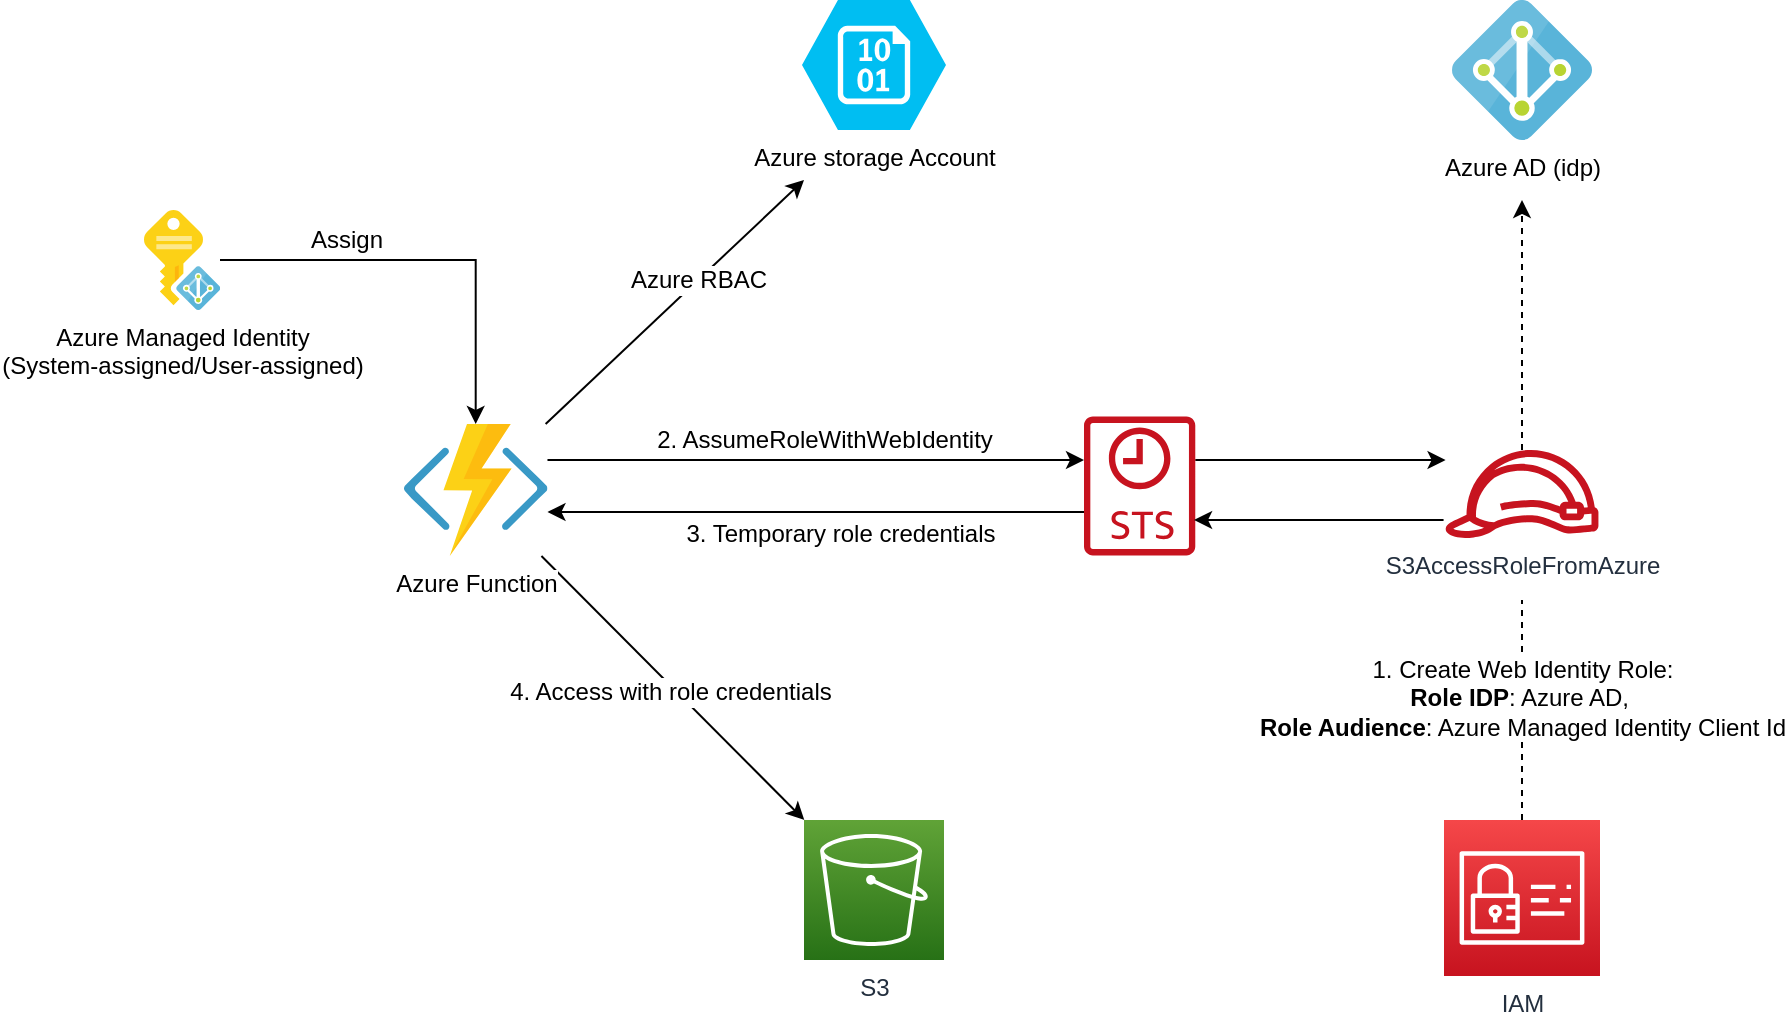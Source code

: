 <mxfile version="12.4.8" type="device"><diagram id="BOXqlYQx--I0egGYvTE-" name="Page-2"><mxGraphModel dx="2170" dy="801" grid="1" gridSize="10" guides="1" tooltips="1" connect="1" arrows="1" fold="1" page="1" pageScale="1" pageWidth="827" pageHeight="1169" math="0" shadow="0"><root><mxCell id="qNcQoXRBneLYPb2jq_LC-0"/><mxCell id="qNcQoXRBneLYPb2jq_LC-1" parent="qNcQoXRBneLYPb2jq_LC-0"/><mxCell id="qNcQoXRBneLYPb2jq_LC-10" style="edgeStyle=orthogonalEdgeStyle;rounded=0;orthogonalLoop=1;jettySize=auto;html=1;" edge="1" parent="qNcQoXRBneLYPb2jq_LC-1" source="qNcQoXRBneLYPb2jq_LC-2" target="qNcQoXRBneLYPb2jq_LC-7"><mxGeometry relative="1" as="geometry"><Array as="points"><mxPoint x="-60" y="250"/><mxPoint x="-60" y="250"/></Array></mxGeometry></mxCell><mxCell id="qNcQoXRBneLYPb2jq_LC-23" value="2. AssumeRoleWithWebIdentity" style="text;html=1;align=center;verticalAlign=middle;resizable=0;points=[];labelBackgroundColor=#ffffff;" vertex="1" connectable="0" parent="qNcQoXRBneLYPb2jq_LC-10"><mxGeometry x="-0.152" y="3" relative="1" as="geometry"><mxPoint x="24.54" y="-7.05" as="offset"/></mxGeometry></mxCell><mxCell id="qNcQoXRBneLYPb2jq_LC-24" style="rounded=0;orthogonalLoop=1;jettySize=auto;html=1;endArrow=classic;endFill=1;startArrow=none;startFill=0;" edge="1" parent="qNcQoXRBneLYPb2jq_LC-1" source="qNcQoXRBneLYPb2jq_LC-2" target="qNcQoXRBneLYPb2jq_LC-6"><mxGeometry relative="1" as="geometry"/></mxCell><mxCell id="qNcQoXRBneLYPb2jq_LC-27" value="4. Access with role credentials" style="text;html=1;align=center;verticalAlign=middle;resizable=0;points=[];labelBackgroundColor=#ffffff;" vertex="1" connectable="0" parent="qNcQoXRBneLYPb2jq_LC-24"><mxGeometry x="-0.004" y="-2" relative="1" as="geometry"><mxPoint as="offset"/></mxGeometry></mxCell><mxCell id="qNcQoXRBneLYPb2jq_LC-31" style="rounded=0;orthogonalLoop=1;jettySize=auto;html=1;startArrow=none;startFill=0;endArrow=classic;endFill=1;" edge="1" parent="qNcQoXRBneLYPb2jq_LC-1" source="qNcQoXRBneLYPb2jq_LC-2"><mxGeometry relative="1" as="geometry"><mxPoint x="-70" y="110" as="targetPoint"/></mxGeometry></mxCell><mxCell id="qNcQoXRBneLYPb2jq_LC-32" value="Azure RBAC" style="text;html=1;align=center;verticalAlign=middle;resizable=0;points=[];labelBackgroundColor=#ffffff;" vertex="1" connectable="0" parent="qNcQoXRBneLYPb2jq_LC-31"><mxGeometry x="0.18" relative="1" as="geometry"><mxPoint as="offset"/></mxGeometry></mxCell><mxCell id="qNcQoXRBneLYPb2jq_LC-2" value="Azure Function" style="aspect=fixed;html=1;points=[];align=center;image;fontSize=12;image=img/lib/mscae/Functions.svg;" vertex="1" parent="qNcQoXRBneLYPb2jq_LC-1"><mxGeometry x="-270" y="232" width="71.74" height="66" as="geometry"/></mxCell><mxCell id="qNcQoXRBneLYPb2jq_LC-3" value="Azure AD (idp)" style="aspect=fixed;html=1;points=[];align=center;image;fontSize=12;image=img/lib/mscae/Active_Directory.svg;" vertex="1" parent="qNcQoXRBneLYPb2jq_LC-1"><mxGeometry x="254" y="20" width="70" height="70" as="geometry"/></mxCell><mxCell id="qNcQoXRBneLYPb2jq_LC-29" style="edgeStyle=orthogonalEdgeStyle;rounded=0;orthogonalLoop=1;jettySize=auto;html=1;startArrow=none;startFill=0;endArrow=classic;endFill=1;" edge="1" parent="qNcQoXRBneLYPb2jq_LC-1" source="qNcQoXRBneLYPb2jq_LC-4" target="qNcQoXRBneLYPb2jq_LC-2"><mxGeometry relative="1" as="geometry"><mxPoint x="-210" y="230" as="targetPoint"/></mxGeometry></mxCell><mxCell id="qNcQoXRBneLYPb2jq_LC-30" value="Assign" style="text;html=1;align=center;verticalAlign=middle;resizable=0;points=[];labelBackgroundColor=#ffffff;" vertex="1" connectable="0" parent="qNcQoXRBneLYPb2jq_LC-29"><mxGeometry x="-0.177" y="2" relative="1" as="geometry"><mxPoint x="-23.83" y="-8.33" as="offset"/></mxGeometry></mxCell><mxCell id="qNcQoXRBneLYPb2jq_LC-4" value="Azure Managed Identity&lt;br&gt;(System-assigned/User-assigned)" style="aspect=fixed;html=1;points=[];align=center;image;fontSize=12;image=img/lib/mscae/Managed_Identities.svg;" vertex="1" parent="qNcQoXRBneLYPb2jq_LC-1"><mxGeometry x="-400" y="125" width="38" height="50" as="geometry"/></mxCell><mxCell id="qNcQoXRBneLYPb2jq_LC-5" value="Azure storage Account" style="verticalLabelPosition=bottom;html=1;verticalAlign=top;align=center;strokeColor=none;fillColor=#00BEF2;shape=mxgraph.azure.storage_blob;" vertex="1" parent="qNcQoXRBneLYPb2jq_LC-1"><mxGeometry x="-71" y="20" width="72" height="65" as="geometry"/></mxCell><mxCell id="qNcQoXRBneLYPb2jq_LC-6" value="S3" style="outlineConnect=0;fontColor=#232F3E;gradientColor=#60A337;gradientDirection=north;fillColor=#277116;strokeColor=#ffffff;dashed=0;verticalLabelPosition=bottom;verticalAlign=top;align=center;html=1;fontSize=12;fontStyle=0;aspect=fixed;shape=mxgraph.aws4.resourceIcon;resIcon=mxgraph.aws4.s3;" vertex="1" parent="qNcQoXRBneLYPb2jq_LC-1"><mxGeometry x="-70" y="430" width="70" height="70" as="geometry"/></mxCell><mxCell id="qNcQoXRBneLYPb2jq_LC-11" style="edgeStyle=orthogonalEdgeStyle;rounded=0;orthogonalLoop=1;jettySize=auto;html=1;" edge="1" parent="qNcQoXRBneLYPb2jq_LC-1" source="qNcQoXRBneLYPb2jq_LC-7" target="qNcQoXRBneLYPb2jq_LC-9"><mxGeometry relative="1" as="geometry"><Array as="points"><mxPoint x="190" y="250"/><mxPoint x="190" y="250"/></Array></mxGeometry></mxCell><mxCell id="qNcQoXRBneLYPb2jq_LC-12" style="edgeStyle=orthogonalEdgeStyle;rounded=0;orthogonalLoop=1;jettySize=auto;html=1;" edge="1" parent="qNcQoXRBneLYPb2jq_LC-1" source="qNcQoXRBneLYPb2jq_LC-7" target="qNcQoXRBneLYPb2jq_LC-2"><mxGeometry relative="1" as="geometry"><Array as="points"><mxPoint x="-170" y="276"/><mxPoint x="-170" y="276"/></Array></mxGeometry></mxCell><mxCell id="qNcQoXRBneLYPb2jq_LC-22" value="3. Temporary role credentials" style="text;html=1;align=center;verticalAlign=middle;resizable=0;points=[];labelBackgroundColor=#ffffff;" vertex="1" connectable="0" parent="qNcQoXRBneLYPb2jq_LC-12"><mxGeometry x="-0.12" y="3" relative="1" as="geometry"><mxPoint x="-4" y="8.17" as="offset"/></mxGeometry></mxCell><mxCell id="qNcQoXRBneLYPb2jq_LC-7" value="" style="outlineConnect=0;fontColor=#232F3E;gradientColor=none;fillColor=#C7131F;strokeColor=none;dashed=0;verticalLabelPosition=bottom;verticalAlign=top;align=center;html=1;fontSize=12;fontStyle=0;aspect=fixed;pointerEvents=1;shape=mxgraph.aws4.sts_alternate;" vertex="1" parent="qNcQoXRBneLYPb2jq_LC-1"><mxGeometry x="70" y="228" width="55.64" height="70" as="geometry"/></mxCell><mxCell id="qNcQoXRBneLYPb2jq_LC-20" style="edgeStyle=orthogonalEdgeStyle;rounded=0;orthogonalLoop=1;jettySize=auto;html=1;endArrow=none;endFill=0;dashed=1;" edge="1" parent="qNcQoXRBneLYPb2jq_LC-1" source="qNcQoXRBneLYPb2jq_LC-8"><mxGeometry relative="1" as="geometry"><mxPoint x="289" y="320" as="targetPoint"/></mxGeometry></mxCell><mxCell id="qNcQoXRBneLYPb2jq_LC-28" value="1. Create Web Identity Role:&lt;br&gt;&lt;b&gt;Role IDP&lt;/b&gt;: Azure AD,&amp;nbsp;&lt;br&gt;&lt;b&gt;Role Audience&lt;/b&gt;: Azure Managed Identity Client Id" style="text;html=1;align=center;verticalAlign=middle;resizable=0;points=[];labelBackgroundColor=#ffffff;" vertex="1" connectable="0" parent="qNcQoXRBneLYPb2jq_LC-20"><mxGeometry x="0.586" y="-2" relative="1" as="geometry"><mxPoint x="-2" y="25.83" as="offset"/></mxGeometry></mxCell><mxCell id="qNcQoXRBneLYPb2jq_LC-8" value="IAM" style="outlineConnect=0;fontColor=#232F3E;gradientColor=#F54749;gradientDirection=north;fillColor=#C7131F;strokeColor=#ffffff;dashed=0;verticalLabelPosition=bottom;verticalAlign=top;align=center;html=1;fontSize=12;fontStyle=0;aspect=fixed;shape=mxgraph.aws4.resourceIcon;resIcon=mxgraph.aws4.identity_and_access_management;" vertex="1" parent="qNcQoXRBneLYPb2jq_LC-1"><mxGeometry x="250" y="430" width="78" height="78" as="geometry"/></mxCell><mxCell id="qNcQoXRBneLYPb2jq_LC-21" style="edgeStyle=orthogonalEdgeStyle;rounded=0;orthogonalLoop=1;jettySize=auto;html=1;dashed=1;" edge="1" parent="qNcQoXRBneLYPb2jq_LC-1" source="qNcQoXRBneLYPb2jq_LC-9"><mxGeometry relative="1" as="geometry"><mxPoint x="289" y="120" as="targetPoint"/></mxGeometry></mxCell><mxCell id="qNcQoXRBneLYPb2jq_LC-9" value="S3AccessRoleFromAzure" style="outlineConnect=0;fontColor=#232F3E;gradientColor=none;fillColor=#C7131F;strokeColor=none;dashed=0;verticalLabelPosition=bottom;verticalAlign=top;align=center;html=1;fontSize=12;fontStyle=0;aspect=fixed;pointerEvents=1;shape=mxgraph.aws4.role;" vertex="1" parent="qNcQoXRBneLYPb2jq_LC-1"><mxGeometry x="250.0" y="245" width="78" height="44" as="geometry"/></mxCell><mxCell id="qNcQoXRBneLYPb2jq_LC-26" style="edgeStyle=orthogonalEdgeStyle;rounded=0;orthogonalLoop=1;jettySize=auto;html=1;startArrow=classic;startFill=1;endArrow=none;endFill=0;" edge="1" parent="qNcQoXRBneLYPb2jq_LC-1"><mxGeometry relative="1" as="geometry"><mxPoint x="125.04" y="280.003" as="sourcePoint"/><mxPoint x="249.783" y="280.003" as="targetPoint"/><Array as="points"><mxPoint x="189" y="280"/><mxPoint x="189" y="280"/></Array></mxGeometry></mxCell></root></mxGraphModel></diagram></mxfile>